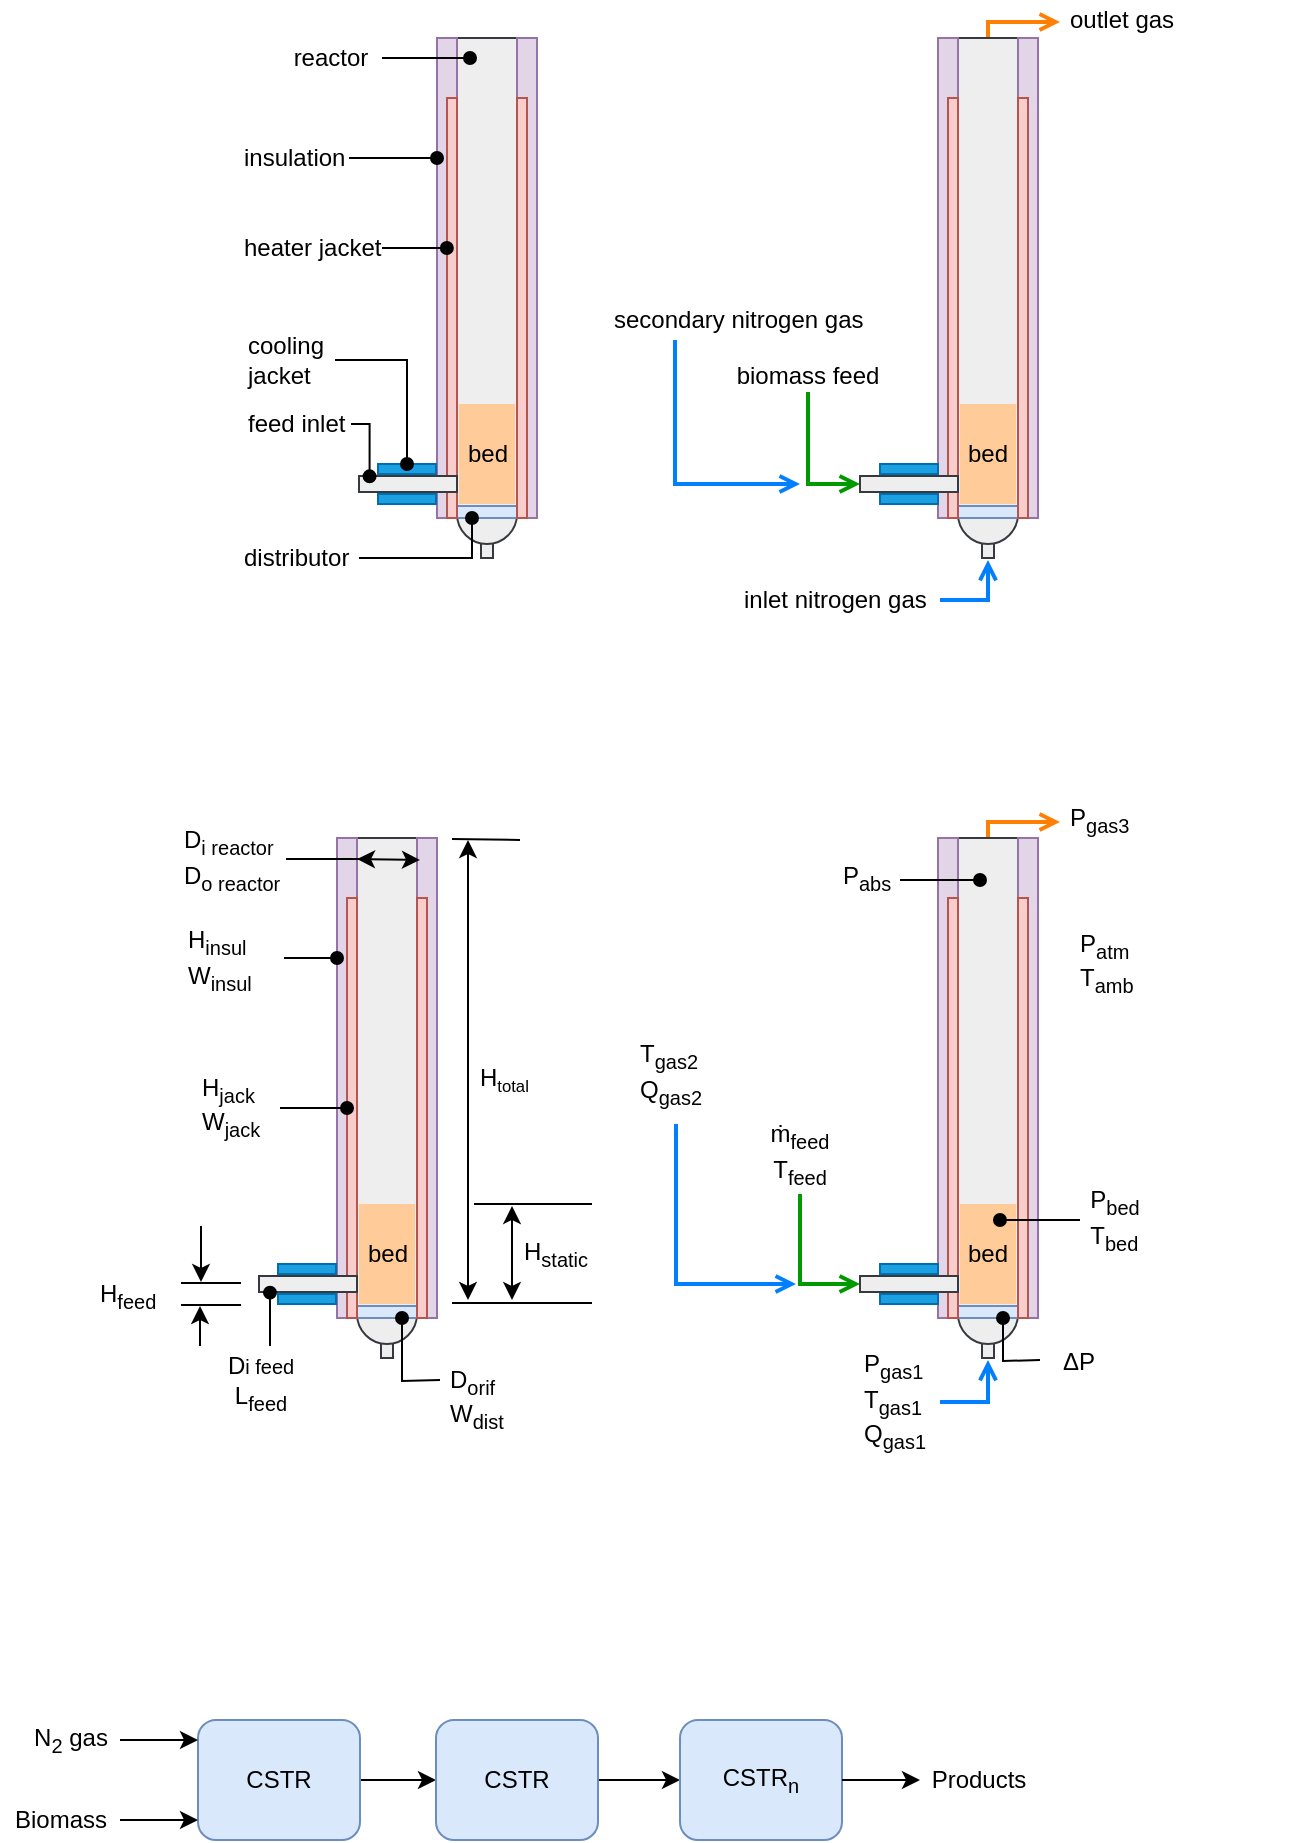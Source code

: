 <mxfile version="15.3.1" type="device"><diagram id="4ad51fd3-70ff-a4e5-f677-8db5c6e52edb" name="Page-1"><mxGraphModel dx="830" dy="708" grid="1" gridSize="10" guides="1" tooltips="1" connect="1" arrows="1" fold="1" page="1" pageScale="1" pageWidth="850" pageHeight="1100" background="#ffffff" math="0" shadow="0"><root><mxCell id="0"/><mxCell id="1" parent="0"/><mxCell id="55" style="edgeStyle=orthogonalEdgeStyle;rounded=0;html=1;exitX=0.5;exitY=0;endArrow=open;endFill=0;jettySize=auto;orthogonalLoop=1;fontSize=12;strokeColor=#FF8000;strokeWidth=2;" parent="1" edge="1"><mxGeometry relative="1" as="geometry"><Array as="points"><mxPoint x="594" y="71"/></Array><mxPoint x="630" y="71" as="targetPoint"/><mxPoint x="594" y="81" as="sourcePoint"/></mxGeometry></mxCell><mxCell id="58" style="edgeStyle=orthogonalEdgeStyle;rounded=0;html=1;entryX=0;entryY=0.5;startArrow=none;startFill=0;endArrow=open;endFill=0;jettySize=auto;orthogonalLoop=1;fontSize=12;exitX=0.5;exitY=1;fillColor=#ffcccc;strokeColor=#009900;strokeWidth=2;entryDx=0;entryDy=0;" parent="1" source="87" target="SjEWDNqRwHLaJAP08Qvx-151" edge="1"><mxGeometry relative="1" as="geometry"><mxPoint x="407" y="-206.882" as="sourcePoint"/></mxGeometry></mxCell><mxCell id="83" value="&lt;div style=&quot;text-align: left&quot;&gt;&lt;span&gt;outlet gas&lt;/span&gt;&lt;/div&gt;" style="text;html=1;strokeColor=none;fillColor=none;align=left;verticalAlign=middle;whiteSpace=wrap;rounded=0;fontSize=12;" parent="1" vertex="1"><mxGeometry x="633" y="60" width="70" height="20" as="geometry"/></mxCell><mxCell id="87" value="biomass feed&lt;br&gt;" style="text;html=1;strokeColor=none;fillColor=none;align=center;verticalAlign=middle;whiteSpace=wrap;rounded=0;fontSize=12;" parent="1" vertex="1"><mxGeometry x="444" y="240" width="120" height="16" as="geometry"/></mxCell><mxCell id="88" value="inlet nitrogen gas&lt;br&gt;" style="text;html=1;strokeColor=none;fillColor=none;align=left;verticalAlign=middle;whiteSpace=wrap;rounded=0;fontSize=12;" parent="1" vertex="1"><mxGeometry x="470" y="350" width="100" height="20" as="geometry"/></mxCell><mxCell id="SjEWDNqRwHLaJAP08Qvx-155" style="edgeStyle=orthogonalEdgeStyle;rounded=0;orthogonalLoop=1;jettySize=auto;html=1;exitX=0.25;exitY=1;exitDx=0;exitDy=0;endArrow=open;endFill=0;strokeColor=#007FFF;strokeWidth=2;fontSize=12;" parent="1" source="T4UXNO0-VUE7IAKGCVnR-90" edge="1"><mxGeometry relative="1" as="geometry"><mxPoint x="500" y="302" as="targetPoint"/><Array as="points"><mxPoint x="438" y="302"/></Array><mxPoint x="437.833" y="199.667" as="sourcePoint"/></mxGeometry></mxCell><mxCell id="T4UXNO0-VUE7IAKGCVnR-90" value="secondary nitrogen gas&lt;br&gt;" style="text;html=1;strokeColor=none;fillColor=none;align=left;verticalAlign=middle;whiteSpace=wrap;rounded=0;fontSize=12;" parent="1" vertex="1"><mxGeometry x="405" y="210" width="130" height="20" as="geometry"/></mxCell><mxCell id="SjEWDNqRwHLaJAP08Qvx-96" value="&lt;div style=&quot;text-align: center&quot;&gt;&lt;span&gt;reactor&lt;/span&gt;&lt;/div&gt;" style="text;html=1;strokeColor=none;fillColor=none;align=center;verticalAlign=middle;whiteSpace=wrap;rounded=0;fontSize=12;" parent="1" vertex="1"><mxGeometry x="240" y="79" width="51" height="20" as="geometry"/></mxCell><mxCell id="SjEWDNqRwHLaJAP08Qvx-98" value="insulation&lt;br&gt;" style="text;html=1;strokeColor=none;fillColor=none;align=left;verticalAlign=middle;whiteSpace=wrap;rounded=0;fontSize=12;" parent="1" vertex="1"><mxGeometry x="219.5" y="129" width="55" height="20" as="geometry"/></mxCell><mxCell id="SjEWDNqRwHLaJAP08Qvx-100" value="heater jacket" style="text;html=1;strokeColor=none;fillColor=none;align=left;verticalAlign=middle;whiteSpace=wrap;rounded=0;fontSize=12;" parent="1" vertex="1"><mxGeometry x="220" y="174" width="71" height="20" as="geometry"/></mxCell><mxCell id="SjEWDNqRwHLaJAP08Qvx-104" value="feed inlet" style="text;html=1;strokeColor=none;fillColor=none;align=left;verticalAlign=middle;whiteSpace=wrap;rounded=0;fontSize=12;" parent="1" vertex="1"><mxGeometry x="221.5" y="262" width="54" height="20" as="geometry"/></mxCell><mxCell id="SjEWDNqRwHLaJAP08Qvx-115" value="distributor" style="text;html=1;strokeColor=none;fillColor=none;align=left;verticalAlign=middle;whiteSpace=wrap;rounded=0;fontSize=12;" parent="1" vertex="1"><mxGeometry x="219.5" y="329" width="60" height="20" as="geometry"/></mxCell><mxCell id="SjEWDNqRwHLaJAP08Qvx-137" style="rounded=0;orthogonalLoop=1;jettySize=auto;html=1;exitX=0.5;exitY=0;exitDx=0;exitDy=0;entryX=0.25;entryY=1;entryDx=0;entryDy=0;endArrow=oval;endFill=1;fontSize=12;" parent="1" edge="1"><mxGeometry relative="1" as="geometry"><mxPoint x="353" y="610" as="sourcePoint"/></mxGeometry></mxCell><mxCell id="90" style="edgeStyle=orthogonalEdgeStyle;rounded=0;html=1;exitX=1;exitY=0.5;startArrow=none;startFill=0;endArrow=open;endFill=0;endSize=6;jettySize=auto;orthogonalLoop=1;fontSize=12;fillColor=#0050ef;strokeColor=#007FFF;strokeWidth=2;exitDx=0;exitDy=0;" parent="1" source="88" edge="1"><mxGeometry relative="1" as="geometry"><mxPoint x="570" y="390" as="sourcePoint"/><mxPoint x="594" y="340" as="targetPoint"/></mxGeometry></mxCell><mxCell id="SjEWDNqRwHLaJAP08Qvx-93" value="" style="rounded=0;whiteSpace=wrap;html=1;fillColor=#eeeeee;strokeColor=#36393d;" parent="1" vertex="1"><mxGeometry x="340.5" y="329" width="6" height="10" as="geometry"/></mxCell><mxCell id="SjEWDNqRwHLaJAP08Qvx-90" value="" style="ellipse;whiteSpace=wrap;html=1;aspect=fixed;fillColor=#eeeeee;strokeColor=#36393d;" parent="1" vertex="1"><mxGeometry x="328.5" y="302" width="30" height="30" as="geometry"/></mxCell><mxCell id="hAbOn82u2YmF8EZEdSJt-90" value="" style="rounded=0;whiteSpace=wrap;html=1;fillColor=#eeeeee;strokeColor=#36393d;" parent="1" vertex="1"><mxGeometry x="328.5" y="79" width="30" height="240" as="geometry"/></mxCell><mxCell id="hAbOn82u2YmF8EZEdSJt-91" value="" style="rounded=0;whiteSpace=wrap;html=1;fillColor=#e1d5e7;strokeColor=#9673a6;" parent="1" vertex="1"><mxGeometry x="358.5" y="79" width="10" height="240" as="geometry"/></mxCell><mxCell id="hAbOn82u2YmF8EZEdSJt-92" value="" style="rounded=0;whiteSpace=wrap;html=1;fillColor=#e1d5e7;strokeColor=#9673a6;" parent="1" vertex="1"><mxGeometry x="318.5" y="79" width="10" height="240" as="geometry"/></mxCell><mxCell id="hAbOn82u2YmF8EZEdSJt-93" value="" style="rounded=0;whiteSpace=wrap;html=1;fillColor=#dae8fc;fontSize=12;align=left;strokeColor=#6c8ebf;" parent="1" vertex="1"><mxGeometry x="328.5" y="313" width="30" height="6" as="geometry"/></mxCell><mxCell id="hAbOn82u2YmF8EZEdSJt-95" value="" style="rounded=0;whiteSpace=wrap;html=1;fillColor=#f8cecc;strokeColor=#b85450;" parent="1" vertex="1"><mxGeometry x="358.5" y="109" width="5" height="210" as="geometry"/></mxCell><mxCell id="hAbOn82u2YmF8EZEdSJt-96" value="" style="rounded=0;whiteSpace=wrap;html=1;fillColor=#f8cecc;strokeColor=#b85450;" parent="1" vertex="1"><mxGeometry x="323.5" y="109" width="5" height="210" as="geometry"/></mxCell><mxCell id="hAbOn82u2YmF8EZEdSJt-97" value="bed" style="rounded=0;whiteSpace=wrap;html=1;fontSize=12;align=center;fillColor=#FFCC99;strokeColor=none;" parent="1" vertex="1"><mxGeometry x="329.5" y="262" width="28" height="50" as="geometry"/></mxCell><mxCell id="hAbOn82u2YmF8EZEdSJt-98" value="" style="rounded=0;whiteSpace=wrap;html=1;fillColor=#eeeeee;strokeColor=#36393d;" parent="1" vertex="1"><mxGeometry x="279.5" y="298" width="49" height="8" as="geometry"/></mxCell><mxCell id="SjEWDNqRwHLaJAP08Qvx-142" value="" style="rounded=0;whiteSpace=wrap;html=1;fillColor=#eeeeee;strokeColor=#36393d;" parent="1" vertex="1"><mxGeometry x="591" y="329" width="6" height="10" as="geometry"/></mxCell><mxCell id="SjEWDNqRwHLaJAP08Qvx-143" value="" style="ellipse;whiteSpace=wrap;html=1;aspect=fixed;fillColor=#eeeeee;strokeColor=#36393d;" parent="1" vertex="1"><mxGeometry x="579" y="302" width="30" height="30" as="geometry"/></mxCell><mxCell id="SjEWDNqRwHLaJAP08Qvx-144" value="" style="rounded=0;whiteSpace=wrap;html=1;fillColor=#eeeeee;strokeColor=#36393d;" parent="1" vertex="1"><mxGeometry x="579" y="79" width="30" height="240" as="geometry"/></mxCell><mxCell id="SjEWDNqRwHLaJAP08Qvx-145" value="" style="rounded=0;whiteSpace=wrap;html=1;fillColor=#e1d5e7;strokeColor=#9673a6;" parent="1" vertex="1"><mxGeometry x="609" y="79" width="10" height="240" as="geometry"/></mxCell><mxCell id="SjEWDNqRwHLaJAP08Qvx-146" value="" style="rounded=0;whiteSpace=wrap;html=1;fillColor=#e1d5e7;strokeColor=#9673a6;" parent="1" vertex="1"><mxGeometry x="569" y="79" width="10" height="240" as="geometry"/></mxCell><mxCell id="SjEWDNqRwHLaJAP08Qvx-147" value="" style="rounded=0;whiteSpace=wrap;html=1;fillColor=#dae8fc;fontSize=12;align=left;strokeColor=#6c8ebf;" parent="1" vertex="1"><mxGeometry x="579" y="313" width="30" height="6" as="geometry"/></mxCell><mxCell id="SjEWDNqRwHLaJAP08Qvx-148" value="" style="rounded=0;whiteSpace=wrap;html=1;fillColor=#f8cecc;strokeColor=#b85450;" parent="1" vertex="1"><mxGeometry x="609" y="109" width="5" height="210" as="geometry"/></mxCell><mxCell id="SjEWDNqRwHLaJAP08Qvx-149" value="" style="rounded=0;whiteSpace=wrap;html=1;fillColor=#f8cecc;strokeColor=#b85450;" parent="1" vertex="1"><mxGeometry x="574" y="109" width="5" height="210" as="geometry"/></mxCell><mxCell id="SjEWDNqRwHLaJAP08Qvx-150" value="bed" style="rounded=0;whiteSpace=wrap;html=1;fontSize=12;align=center;fillColor=#FFCC99;strokeColor=none;" parent="1" vertex="1"><mxGeometry x="580" y="262" width="28" height="50" as="geometry"/></mxCell><mxCell id="SjEWDNqRwHLaJAP08Qvx-151" value="" style="rounded=0;whiteSpace=wrap;html=1;fillColor=#eeeeee;strokeColor=#36393d;" parent="1" vertex="1"><mxGeometry x="530" y="298" width="49" height="8" as="geometry"/></mxCell><mxCell id="SjEWDNqRwHLaJAP08Qvx-113" value="" style="endArrow=oval;html=1;fontSize=12;exitX=1;exitY=0.5;exitDx=0;exitDy=0;endFill=1;" parent="1" source="SjEWDNqRwHLaJAP08Qvx-96" edge="1"><mxGeometry width="50" height="50" relative="1" as="geometry"><mxPoint x="180" y="420" as="sourcePoint"/><mxPoint x="335" y="89" as="targetPoint"/></mxGeometry></mxCell><mxCell id="SjEWDNqRwHLaJAP08Qvx-114" style="edgeStyle=orthogonalEdgeStyle;rounded=0;orthogonalLoop=1;jettySize=auto;html=1;exitX=1;exitY=0.5;exitDx=0;exitDy=0;endArrow=oval;endFill=1;fontSize=12;entryX=0;entryY=0.25;entryDx=0;entryDy=0;" parent="1" source="SjEWDNqRwHLaJAP08Qvx-98" target="hAbOn82u2YmF8EZEdSJt-92" edge="1"><mxGeometry relative="1" as="geometry"><mxPoint x="320" y="140" as="targetPoint"/></mxGeometry></mxCell><mxCell id="NOLON01E7DxUHI6wluDE-100" style="edgeStyle=orthogonalEdgeStyle;rounded=0;orthogonalLoop=1;jettySize=auto;html=1;exitX=1;exitY=0.5;exitDx=0;exitDy=0;entryX=0.25;entryY=1;entryDx=0;entryDy=0;endArrow=oval;endFill=1;" parent="1" source="SjEWDNqRwHLaJAP08Qvx-115" target="hAbOn82u2YmF8EZEdSJt-93" edge="1"><mxGeometry relative="1" as="geometry"/></mxCell><mxCell id="Pocthc17qIwH0nj-Cprf-90" style="edgeStyle=orthogonalEdgeStyle;rounded=0;orthogonalLoop=1;jettySize=auto;html=1;exitX=1;exitY=0.5;exitDx=0;exitDy=0;entryX=0;entryY=0.5;entryDx=0;entryDy=0;endArrow=oval;endFill=1;" parent="1" source="SjEWDNqRwHLaJAP08Qvx-100" edge="1"><mxGeometry relative="1" as="geometry"><mxPoint x="323.414" y="184.034" as="targetPoint"/></mxGeometry></mxCell><mxCell id="lckenigirCeKDrySa6JL-90" value="" style="rounded=0;whiteSpace=wrap;html=1;fillColor=#1ba1e2;strokeColor=#006EAF;fontColor=#ffffff;" parent="1" vertex="1"><mxGeometry x="289" y="292" width="29" height="5" as="geometry"/></mxCell><mxCell id="lckenigirCeKDrySa6JL-91" value="" style="rounded=0;whiteSpace=wrap;html=1;fillColor=#1ba1e2;strokeColor=#006EAF;fontColor=#ffffff;" parent="1" vertex="1"><mxGeometry x="289" y="307" width="29" height="5" as="geometry"/></mxCell><mxCell id="lckenigirCeKDrySa6JL-94" style="edgeStyle=orthogonalEdgeStyle;rounded=0;orthogonalLoop=1;jettySize=auto;html=1;exitX=1;exitY=0.5;exitDx=0;exitDy=0;entryX=0.108;entryY=0.022;entryDx=0;entryDy=0;entryPerimeter=0;endArrow=oval;endFill=1;" parent="1" source="SjEWDNqRwHLaJAP08Qvx-104" target="hAbOn82u2YmF8EZEdSJt-98" edge="1"><mxGeometry relative="1" as="geometry"/></mxCell><mxCell id="lckenigirCeKDrySa6JL-96" style="edgeStyle=orthogonalEdgeStyle;rounded=0;orthogonalLoop=1;jettySize=auto;html=1;exitX=1;exitY=0.5;exitDx=0;exitDy=0;entryX=0.5;entryY=0;entryDx=0;entryDy=0;endArrow=oval;endFill=1;" parent="1" source="lckenigirCeKDrySa6JL-95" target="lckenigirCeKDrySa6JL-90" edge="1"><mxGeometry relative="1" as="geometry"/></mxCell><mxCell id="lckenigirCeKDrySa6JL-95" value="cooling&lt;br&gt;jacket&lt;br&gt;" style="text;html=1;strokeColor=none;fillColor=none;align=left;verticalAlign=middle;whiteSpace=wrap;rounded=0;fontSize=12;" parent="1" vertex="1"><mxGeometry x="221.5" y="230" width="46" height="20" as="geometry"/></mxCell><mxCell id="lckenigirCeKDrySa6JL-97" value="" style="rounded=0;whiteSpace=wrap;html=1;fillColor=#1ba1e2;strokeColor=#006EAF;fontColor=#ffffff;" parent="1" vertex="1"><mxGeometry x="540" y="307" width="29" height="5" as="geometry"/></mxCell><mxCell id="lckenigirCeKDrySa6JL-98" value="" style="rounded=0;whiteSpace=wrap;html=1;fillColor=#1ba1e2;strokeColor=#006EAF;fontColor=#ffffff;" parent="1" vertex="1"><mxGeometry x="540" y="292" width="29" height="5" as="geometry"/></mxCell><mxCell id="XcNy8HgFkYAePcjK_1Oy-90" style="edgeStyle=orthogonalEdgeStyle;rounded=0;html=1;exitX=0.5;exitY=0;endArrow=open;endFill=0;jettySize=auto;orthogonalLoop=1;fontSize=12;strokeColor=#FF8000;strokeWidth=2;" parent="1" edge="1"><mxGeometry relative="1" as="geometry"><Array as="points"><mxPoint x="594" y="471"/></Array><mxPoint x="630" y="471" as="targetPoint"/><mxPoint x="594" y="481" as="sourcePoint"/></mxGeometry></mxCell><mxCell id="XcNy8HgFkYAePcjK_1Oy-91" style="edgeStyle=orthogonalEdgeStyle;rounded=0;html=1;entryX=0;entryY=0.5;startArrow=none;startFill=0;endArrow=open;endFill=0;jettySize=auto;orthogonalLoop=1;fontSize=12;exitX=0.5;exitY=1;fillColor=#ffcccc;strokeColor=#009900;strokeWidth=2;entryDx=0;entryDy=0;" parent="1" source="XcNy8HgFkYAePcjK_1Oy-93" target="XcNy8HgFkYAePcjK_1Oy-118" edge="1"><mxGeometry relative="1" as="geometry"><mxPoint x="407" y="193.118" as="sourcePoint"/></mxGeometry></mxCell><mxCell id="XcNy8HgFkYAePcjK_1Oy-92" value="&lt;div style=&quot;text-align: left&quot;&gt;P&lt;sub&gt;gas3&lt;/sub&gt;&lt;/div&gt;" style="text;html=1;strokeColor=none;fillColor=none;align=left;verticalAlign=middle;whiteSpace=wrap;rounded=0;fontSize=12;" parent="1" vertex="1"><mxGeometry x="633" y="460" width="122" height="20" as="geometry"/></mxCell><mxCell id="XcNy8HgFkYAePcjK_1Oy-93" value="ṁ&lt;sub&gt;feed&lt;/sub&gt;&lt;br&gt;T&lt;sub&gt;feed&lt;/sub&gt;" style="text;html=1;strokeColor=none;fillColor=none;align=center;verticalAlign=bottom;whiteSpace=wrap;rounded=0;fontSize=12;" parent="1" vertex="1"><mxGeometry x="470" y="621" width="60" height="36" as="geometry"/></mxCell><mxCell id="XcNy8HgFkYAePcjK_1Oy-94" value="P&lt;sub&gt;gas1&lt;/sub&gt;&lt;br&gt;T&lt;sub&gt;gas1&lt;/sub&gt;&lt;br&gt;Q&lt;sub&gt;gas1&lt;/sub&gt;" style="text;html=1;strokeColor=none;fillColor=none;align=left;verticalAlign=middle;whiteSpace=wrap;rounded=0;fontSize=12;" parent="1" vertex="1"><mxGeometry x="530" y="735" width="40" height="52" as="geometry"/></mxCell><mxCell id="XcNy8HgFkYAePcjK_1Oy-96" value="T&lt;sub&gt;gas2&lt;/sub&gt;&lt;br&gt;Q&lt;sub&gt;gas2&lt;/sub&gt;" style="text;html=1;strokeColor=none;fillColor=none;align=left;verticalAlign=middle;whiteSpace=wrap;rounded=0;fontSize=12;" parent="1" vertex="1"><mxGeometry x="418" y="572" width="40" height="49" as="geometry"/></mxCell><mxCell id="XcNy8HgFkYAePcjK_1Oy-97" value="&lt;div style=&quot;text-align: left&quot;&gt;D&lt;sub&gt;i reactor&lt;/sub&gt;&lt;/div&gt;&lt;div style=&quot;text-align: left&quot;&gt;D&lt;sub&gt;o reactor&lt;/sub&gt;&lt;/div&gt;" style="text;html=1;strokeColor=none;fillColor=none;align=left;verticalAlign=middle;whiteSpace=wrap;rounded=0;fontSize=12;" parent="1" vertex="1"><mxGeometry x="190" y="470" width="53" height="39" as="geometry"/></mxCell><mxCell id="XcNy8HgFkYAePcjK_1Oy-98" style="edgeStyle=orthogonalEdgeStyle;rounded=0;html=1;exitX=1;exitY=0.5;startArrow=none;startFill=0;endArrow=open;endFill=0;endSize=6;jettySize=auto;orthogonalLoop=1;fontSize=12;fillColor=#0050ef;strokeColor=#007FFF;strokeWidth=2;exitDx=0;exitDy=0;" parent="1" source="XcNy8HgFkYAePcjK_1Oy-94" edge="1"><mxGeometry relative="1" as="geometry"><mxPoint x="570" y="790" as="sourcePoint"/><mxPoint x="594" y="740" as="targetPoint"/></mxGeometry></mxCell><mxCell id="XcNy8HgFkYAePcjK_1Oy-99" value="" style="rounded=0;whiteSpace=wrap;html=1;fillColor=#eeeeee;strokeColor=#36393d;" parent="1" vertex="1"><mxGeometry x="290.5" y="729" width="6" height="10" as="geometry"/></mxCell><mxCell id="XcNy8HgFkYAePcjK_1Oy-100" value="" style="ellipse;whiteSpace=wrap;html=1;aspect=fixed;fillColor=#eeeeee;strokeColor=#36393d;" parent="1" vertex="1"><mxGeometry x="278.5" y="702" width="30" height="30" as="geometry"/></mxCell><mxCell id="XcNy8HgFkYAePcjK_1Oy-101" value="" style="rounded=0;whiteSpace=wrap;html=1;fillColor=#eeeeee;strokeColor=#36393d;" parent="1" vertex="1"><mxGeometry x="278.5" y="479" width="30" height="240" as="geometry"/></mxCell><mxCell id="XcNy8HgFkYAePcjK_1Oy-102" value="" style="rounded=0;whiteSpace=wrap;html=1;fillColor=#e1d5e7;strokeColor=#9673a6;" parent="1" vertex="1"><mxGeometry x="308.5" y="479" width="10" height="240" as="geometry"/></mxCell><mxCell id="XcNy8HgFkYAePcjK_1Oy-103" value="" style="rounded=0;whiteSpace=wrap;html=1;fillColor=#e1d5e7;strokeColor=#9673a6;" parent="1" vertex="1"><mxGeometry x="268.5" y="479" width="10" height="240" as="geometry"/></mxCell><mxCell id="XcNy8HgFkYAePcjK_1Oy-104" value="" style="rounded=0;whiteSpace=wrap;html=1;fillColor=#dae8fc;fontSize=12;align=left;strokeColor=#6c8ebf;" parent="1" vertex="1"><mxGeometry x="278.5" y="713" width="30" height="6" as="geometry"/></mxCell><mxCell id="XcNy8HgFkYAePcjK_1Oy-105" value="" style="rounded=0;whiteSpace=wrap;html=1;fillColor=#f8cecc;strokeColor=#b85450;" parent="1" vertex="1"><mxGeometry x="308.5" y="509" width="5" height="210" as="geometry"/></mxCell><mxCell id="XcNy8HgFkYAePcjK_1Oy-106" value="" style="rounded=0;whiteSpace=wrap;html=1;fillColor=#f8cecc;strokeColor=#b85450;" parent="1" vertex="1"><mxGeometry x="273.5" y="509" width="5" height="210" as="geometry"/></mxCell><mxCell id="XcNy8HgFkYAePcjK_1Oy-107" value="bed" style="rounded=0;whiteSpace=wrap;html=1;fontSize=12;align=center;fillColor=#FFCC99;strokeColor=none;" parent="1" vertex="1"><mxGeometry x="279.5" y="662" width="28" height="50" as="geometry"/></mxCell><mxCell id="XcNy8HgFkYAePcjK_1Oy-108" value="" style="rounded=0;whiteSpace=wrap;html=1;fillColor=#eeeeee;strokeColor=#36393d;" parent="1" vertex="1"><mxGeometry x="229.5" y="698" width="49" height="8" as="geometry"/></mxCell><mxCell id="XcNy8HgFkYAePcjK_1Oy-109" value="" style="rounded=0;whiteSpace=wrap;html=1;fillColor=#eeeeee;strokeColor=#36393d;" parent="1" vertex="1"><mxGeometry x="591" y="729" width="6" height="10" as="geometry"/></mxCell><mxCell id="XcNy8HgFkYAePcjK_1Oy-110" value="" style="ellipse;whiteSpace=wrap;html=1;aspect=fixed;fillColor=#eeeeee;strokeColor=#36393d;" parent="1" vertex="1"><mxGeometry x="579" y="702" width="30" height="30" as="geometry"/></mxCell><mxCell id="XcNy8HgFkYAePcjK_1Oy-111" value="" style="rounded=0;whiteSpace=wrap;html=1;fillColor=#eeeeee;strokeColor=#36393d;" parent="1" vertex="1"><mxGeometry x="579" y="479" width="30" height="240" as="geometry"/></mxCell><mxCell id="XcNy8HgFkYAePcjK_1Oy-112" value="" style="rounded=0;whiteSpace=wrap;html=1;fillColor=#e1d5e7;strokeColor=#9673a6;" parent="1" vertex="1"><mxGeometry x="609" y="479" width="10" height="240" as="geometry"/></mxCell><mxCell id="XcNy8HgFkYAePcjK_1Oy-113" value="" style="rounded=0;whiteSpace=wrap;html=1;fillColor=#e1d5e7;strokeColor=#9673a6;" parent="1" vertex="1"><mxGeometry x="569" y="479" width="10" height="240" as="geometry"/></mxCell><mxCell id="XcNy8HgFkYAePcjK_1Oy-114" value="" style="rounded=0;whiteSpace=wrap;html=1;fillColor=#dae8fc;fontSize=12;align=left;strokeColor=#6c8ebf;" parent="1" vertex="1"><mxGeometry x="579" y="713" width="30" height="6" as="geometry"/></mxCell><mxCell id="XcNy8HgFkYAePcjK_1Oy-115" value="" style="rounded=0;whiteSpace=wrap;html=1;fillColor=#f8cecc;strokeColor=#b85450;" parent="1" vertex="1"><mxGeometry x="609" y="509" width="5" height="210" as="geometry"/></mxCell><mxCell id="XcNy8HgFkYAePcjK_1Oy-116" value="" style="rounded=0;whiteSpace=wrap;html=1;fillColor=#f8cecc;strokeColor=#b85450;" parent="1" vertex="1"><mxGeometry x="574" y="509" width="5" height="210" as="geometry"/></mxCell><mxCell id="XcNy8HgFkYAePcjK_1Oy-117" value="bed" style="rounded=0;whiteSpace=wrap;html=1;fontSize=12;align=center;fillColor=#FFCC99;strokeColor=none;" parent="1" vertex="1"><mxGeometry x="580" y="662" width="28" height="50" as="geometry"/></mxCell><mxCell id="XcNy8HgFkYAePcjK_1Oy-118" value="" style="rounded=0;whiteSpace=wrap;html=1;fillColor=#eeeeee;strokeColor=#36393d;" parent="1" vertex="1"><mxGeometry x="530" y="698" width="49" height="8" as="geometry"/></mxCell><mxCell id="XcNy8HgFkYAePcjK_1Oy-119" value="" style="rounded=0;whiteSpace=wrap;html=1;fillColor=#1ba1e2;strokeColor=#006EAF;fontColor=#ffffff;" parent="1" vertex="1"><mxGeometry x="239" y="692" width="29" height="5" as="geometry"/></mxCell><mxCell id="XcNy8HgFkYAePcjK_1Oy-120" value="" style="rounded=0;whiteSpace=wrap;html=1;fillColor=#1ba1e2;strokeColor=#006EAF;fontColor=#ffffff;" parent="1" vertex="1"><mxGeometry x="239" y="707" width="29" height="5" as="geometry"/></mxCell><mxCell id="XcNy8HgFkYAePcjK_1Oy-121" value="" style="rounded=0;whiteSpace=wrap;html=1;fillColor=#1ba1e2;strokeColor=#006EAF;fontColor=#ffffff;" parent="1" vertex="1"><mxGeometry x="540" y="707" width="29" height="5" as="geometry"/></mxCell><mxCell id="XcNy8HgFkYAePcjK_1Oy-122" value="" style="rounded=0;whiteSpace=wrap;html=1;fillColor=#1ba1e2;strokeColor=#006EAF;fontColor=#ffffff;" parent="1" vertex="1"><mxGeometry x="540" y="692" width="29" height="5" as="geometry"/></mxCell><mxCell id="XcNy8HgFkYAePcjK_1Oy-123" value="" style="endArrow=classic;startArrow=classic;html=1;" parent="1" edge="1"><mxGeometry width="50" height="50" relative="1" as="geometry"><mxPoint x="278.5" y="489.5" as="sourcePoint"/><mxPoint x="310" y="490" as="targetPoint"/></mxGeometry></mxCell><mxCell id="XcNy8HgFkYAePcjK_1Oy-124" style="edgeStyle=orthogonalEdgeStyle;rounded=0;orthogonalLoop=1;jettySize=auto;html=1;exitX=1;exitY=0.5;exitDx=0;exitDy=0;entryX=1.267;entryY=0.044;entryDx=0;entryDy=0;entryPerimeter=0;endArrow=none;endFill=0;" parent="1" source="XcNy8HgFkYAePcjK_1Oy-97" target="XcNy8HgFkYAePcjK_1Oy-103" edge="1"><mxGeometry relative="1" as="geometry"/></mxCell><mxCell id="XcNy8HgFkYAePcjK_1Oy-125" value="" style="endArrow=none;html=1;" parent="1" edge="1"><mxGeometry width="50" height="50" relative="1" as="geometry"><mxPoint x="337" y="662" as="sourcePoint"/><mxPoint x="396" y="662" as="targetPoint"/></mxGeometry></mxCell><mxCell id="XcNy8HgFkYAePcjK_1Oy-126" value="" style="endArrow=none;html=1;" parent="1" edge="1"><mxGeometry width="50" height="50" relative="1" as="geometry"><mxPoint x="326" y="711.5" as="sourcePoint"/><mxPoint x="396" y="711.5" as="targetPoint"/></mxGeometry></mxCell><mxCell id="XcNy8HgFkYAePcjK_1Oy-127" value="" style="endArrow=classic;startArrow=classic;html=1;" parent="1" edge="1"><mxGeometry width="50" height="50" relative="1" as="geometry"><mxPoint x="356" y="710" as="sourcePoint"/><mxPoint x="356" y="663" as="targetPoint"/></mxGeometry></mxCell><mxCell id="XcNy8HgFkYAePcjK_1Oy-128" value="H&lt;sub&gt;static&lt;/sub&gt;" style="text;html=1;resizable=0;points=[];align=left;verticalAlign=middle;labelBackgroundColor=#ffffff;" parent="XcNy8HgFkYAePcjK_1Oy-127" vertex="1" connectable="0"><mxGeometry x="-0.03" y="1" relative="1" as="geometry"><mxPoint x="5" as="offset"/></mxGeometry></mxCell><mxCell id="XcNy8HgFkYAePcjK_1Oy-129" value="" style="endArrow=classic;startArrow=classic;html=1;" parent="1" edge="1"><mxGeometry width="50" height="50" relative="1" as="geometry"><mxPoint x="334" y="710" as="sourcePoint"/><mxPoint x="334" y="480" as="targetPoint"/></mxGeometry></mxCell><mxCell id="XcNy8HgFkYAePcjK_1Oy-130" value="H&lt;span style=&quot;font-size: 10px&quot;&gt;&lt;sub&gt;total&lt;/sub&gt;&lt;/span&gt;" style="text;html=1;resizable=0;points=[];align=left;verticalAlign=middle;labelBackgroundColor=#ffffff;" parent="XcNy8HgFkYAePcjK_1Oy-129" vertex="1" connectable="0"><mxGeometry x="-0.03" y="1" relative="1" as="geometry"><mxPoint x="5" as="offset"/></mxGeometry></mxCell><mxCell id="XcNy8HgFkYAePcjK_1Oy-131" value="" style="endArrow=none;html=1;" parent="1" edge="1"><mxGeometry width="50" height="50" relative="1" as="geometry"><mxPoint x="326" y="479.5" as="sourcePoint"/><mxPoint x="360" y="480" as="targetPoint"/></mxGeometry></mxCell><mxCell id="XcNy8HgFkYAePcjK_1Oy-132" value="" style="endArrow=none;html=1;" parent="1" edge="1"><mxGeometry width="50" height="50" relative="1" as="geometry"><mxPoint x="190.5" y="701.5" as="sourcePoint"/><mxPoint x="220.5" y="701.5" as="targetPoint"/></mxGeometry></mxCell><mxCell id="XcNy8HgFkYAePcjK_1Oy-133" value="" style="endArrow=none;html=1;" parent="1" edge="1"><mxGeometry width="50" height="50" relative="1" as="geometry"><mxPoint x="190.5" y="712.5" as="sourcePoint"/><mxPoint x="220.5" y="712.5" as="targetPoint"/></mxGeometry></mxCell><mxCell id="XcNy8HgFkYAePcjK_1Oy-134" value="" style="endArrow=classic;html=1;verticalAlign=bottom;" parent="1" edge="1"><mxGeometry x="-1" y="-20" width="50" height="50" relative="1" as="geometry"><mxPoint x="200.5" y="673" as="sourcePoint"/><mxPoint x="200.5" y="701" as="targetPoint"/><mxPoint as="offset"/></mxGeometry></mxCell><mxCell id="XcNy8HgFkYAePcjK_1Oy-135" value="" style="endArrow=classic;html=1;" parent="1" edge="1"><mxGeometry width="50" height="50" relative="1" as="geometry"><mxPoint x="200" y="733" as="sourcePoint"/><mxPoint x="200" y="713" as="targetPoint"/></mxGeometry></mxCell><mxCell id="XcNy8HgFkYAePcjK_1Oy-136" value="H&lt;sub&gt;feed&lt;/sub&gt;" style="text;html=1;resizable=0;points=[];autosize=1;align=left;verticalAlign=top;spacingTop=-4;" parent="1" vertex="1"><mxGeometry x="148" y="696.5" width="40" height="20" as="geometry"/></mxCell><mxCell id="XcNy8HgFkYAePcjK_1Oy-137" value="" style="endArrow=oval;html=1;entryX=0.25;entryY=1;entryDx=0;entryDy=0;endFill=1;" parent="1" edge="1"><mxGeometry width="50" height="50" relative="1" as="geometry"><mxPoint x="235" y="750" as="sourcePoint"/><mxPoint x="235" y="706.333" as="targetPoint"/></mxGeometry></mxCell><mxCell id="XcNy8HgFkYAePcjK_1Oy-138" value="&lt;sub&gt;&lt;span style=&quot;font-size: 12px&quot;&gt;D&lt;/span&gt;i feed&lt;/sub&gt;&lt;br&gt;L&lt;sub&gt;feed&lt;/sub&gt;" style="text;html=1;resizable=0;points=[];align=center;verticalAlign=middle;labelBackgroundColor=#ffffff;" parent="XcNy8HgFkYAePcjK_1Oy-137" vertex="1" connectable="0"><mxGeometry x="-0.336" y="1" relative="1" as="geometry"><mxPoint x="-4" y="14" as="offset"/></mxGeometry></mxCell><mxCell id="XcNy8HgFkYAePcjK_1Oy-139" value="" style="endArrow=oval;html=1;endFill=1;entryX=0;entryY=0.25;entryDx=0;entryDy=0;exitX=1.01;exitY=0.425;exitDx=0;exitDy=0;exitPerimeter=0;" parent="1" source="XcNy8HgFkYAePcjK_1Oy-140" target="XcNy8HgFkYAePcjK_1Oy-103" edge="1"><mxGeometry width="50" height="50" relative="1" as="geometry"><mxPoint x="240" y="539" as="sourcePoint"/><mxPoint x="274" y="561" as="targetPoint"/></mxGeometry></mxCell><mxCell id="XcNy8HgFkYAePcjK_1Oy-140" value="H&lt;sub&gt;insul&lt;br&gt;&lt;/sub&gt;W&lt;sub&gt;insul&lt;/sub&gt;" style="text;html=1;resizable=0;points=[];autosize=1;align=left;verticalAlign=middle;spacingTop=-4;" parent="1" vertex="1"><mxGeometry x="191.5" y="522" width="50" height="40" as="geometry"/></mxCell><mxCell id="XcNy8HgFkYAePcjK_1Oy-141" value="" style="endArrow=oval;html=1;entryX=0;entryY=0.5;entryDx=0;entryDy=0;endFill=1;" parent="1" target="XcNy8HgFkYAePcjK_1Oy-106" edge="1"><mxGeometry width="50" height="50" relative="1" as="geometry"><mxPoint x="240" y="614" as="sourcePoint"/><mxPoint x="215" y="585" as="targetPoint"/></mxGeometry></mxCell><mxCell id="XcNy8HgFkYAePcjK_1Oy-142" value="H&lt;sub&gt;jack&lt;/sub&gt;&lt;br&gt;W&lt;sub&gt;jack&lt;/sub&gt;" style="text;html=1;resizable=0;points=[];autosize=1;align=left;verticalAlign=top;spacingTop=-4;" parent="1" vertex="1"><mxGeometry x="199" y="594" width="40" height="40" as="geometry"/></mxCell><mxCell id="XcNy8HgFkYAePcjK_1Oy-143" value="" style="endArrow=oval;html=1;entryX=0.75;entryY=1;entryDx=0;entryDy=0;endFill=1;edgeStyle=orthogonalEdgeStyle;rounded=0;" parent="1" target="XcNy8HgFkYAePcjK_1Oy-104" edge="1"><mxGeometry width="50" height="50" relative="1" as="geometry"><mxPoint x="320" y="750" as="sourcePoint"/><mxPoint x="358.5" y="760" as="targetPoint"/></mxGeometry></mxCell><mxCell id="XcNy8HgFkYAePcjK_1Oy-144" value="D&lt;sub&gt;orif&lt;/sub&gt;&lt;br&gt;W&lt;sub&gt;dist&lt;/sub&gt;" style="text;html=1;resizable=0;points=[];autosize=1;align=left;verticalAlign=top;spacingTop=-4;" parent="1" vertex="1"><mxGeometry x="323" y="740" width="40" height="40" as="geometry"/></mxCell><mxCell id="XcNy8HgFkYAePcjK_1Oy-145" value="" style="endArrow=oval;html=1;endFill=1;" parent="1" edge="1"><mxGeometry width="50" height="50" relative="1" as="geometry"><mxPoint x="550" y="500" as="sourcePoint"/><mxPoint x="590" y="500" as="targetPoint"/></mxGeometry></mxCell><mxCell id="XcNy8HgFkYAePcjK_1Oy-146" value="&lt;div style=&quot;text-align: right&quot;&gt;P&lt;sub&gt;abs&lt;/sub&gt;&lt;/div&gt;" style="text;html=1;resizable=0;points=[];align=center;verticalAlign=middle;labelBackgroundColor=#ffffff;" parent="XcNy8HgFkYAePcjK_1Oy-145" vertex="1" connectable="0"><mxGeometry x="-0.525" y="1" relative="1" as="geometry"><mxPoint x="-27" as="offset"/></mxGeometry></mxCell><mxCell id="XcNy8HgFkYAePcjK_1Oy-147" value="P&lt;sub&gt;atm&lt;/sub&gt;&lt;br&gt;T&lt;sub&gt;amb&lt;/sub&gt;" style="text;html=1;resizable=0;points=[];autosize=1;align=left;verticalAlign=top;spacingTop=-4;" parent="1" vertex="1"><mxGeometry x="638" y="522" width="40" height="40" as="geometry"/></mxCell><mxCell id="XcNy8HgFkYAePcjK_1Oy-148" value="" style="endArrow=oval;html=1;endFill=1;entryX=0.714;entryY=0.16;entryDx=0;entryDy=0;entryPerimeter=0;" parent="1" target="XcNy8HgFkYAePcjK_1Oy-117" edge="1"><mxGeometry width="50" height="50" relative="1" as="geometry"><mxPoint x="640" y="670" as="sourcePoint"/><mxPoint x="743" y="662" as="targetPoint"/></mxGeometry></mxCell><mxCell id="XcNy8HgFkYAePcjK_1Oy-149" value="&lt;div style=&quot;text-align: left&quot;&gt;P&lt;sub&gt;bed&lt;/sub&gt;&lt;/div&gt;&lt;div style=&quot;text-align: left&quot;&gt;T&lt;sub&gt;bed&lt;/sub&gt;&lt;/div&gt;" style="text;html=1;resizable=0;points=[];align=center;verticalAlign=middle;labelBackgroundColor=#ffffff;" parent="XcNy8HgFkYAePcjK_1Oy-148" vertex="1" connectable="0"><mxGeometry x="-0.47" relative="1" as="geometry"><mxPoint x="27" as="offset"/></mxGeometry></mxCell><mxCell id="XcNy8HgFkYAePcjK_1Oy-150" value="" style="endArrow=oval;html=1;endFill=1;entryX=0.75;entryY=1;entryDx=0;entryDy=0;edgeStyle=orthogonalEdgeStyle;rounded=0;" parent="1" target="XcNy8HgFkYAePcjK_1Oy-114" edge="1"><mxGeometry width="50" height="50" relative="1" as="geometry"><mxPoint x="620" y="740" as="sourcePoint"/><mxPoint x="700" y="735" as="targetPoint"/></mxGeometry></mxCell><mxCell id="XcNy8HgFkYAePcjK_1Oy-151" value="ΔP" style="text;html=1;resizable=0;points=[];align=center;verticalAlign=middle;labelBackgroundColor=#ffffff;" parent="XcNy8HgFkYAePcjK_1Oy-150" vertex="1" connectable="0"><mxGeometry x="-0.469" y="-2" relative="1" as="geometry"><mxPoint x="29" y="2" as="offset"/></mxGeometry></mxCell><mxCell id="pvS125O6--jZpUIC_c2c-93" value="" style="edgeStyle=segmentEdgeStyle;endArrow=open;html=1;strokeWidth=2;strokeColor=#007FFF;rounded=0;endFill=0;" parent="1" edge="1"><mxGeometry width="50" height="50" relative="1" as="geometry"><mxPoint x="438" y="622" as="sourcePoint"/><mxPoint x="498" y="702" as="targetPoint"/><Array as="points"><mxPoint x="438" y="642"/><mxPoint x="438" y="702"/></Array></mxGeometry></mxCell><mxCell id="MYM_NRS8oiLa6a5iETp5-95" value="" style="edgeStyle=orthogonalEdgeStyle;rounded=0;orthogonalLoop=1;jettySize=auto;html=1;" parent="1" source="MYM_NRS8oiLa6a5iETp5-93" target="MYM_NRS8oiLa6a5iETp5-94" edge="1"><mxGeometry relative="1" as="geometry"/></mxCell><mxCell id="MYM_NRS8oiLa6a5iETp5-93" value="CSTR" style="rounded=1;whiteSpace=wrap;html=1;fillColor=#dae8fc;strokeColor=#6c8ebf;" parent="1" vertex="1"><mxGeometry x="199" y="920" width="81" height="60" as="geometry"/></mxCell><mxCell id="MYM_NRS8oiLa6a5iETp5-98" value="" style="edgeStyle=orthogonalEdgeStyle;rounded=0;orthogonalLoop=1;jettySize=auto;html=1;" parent="1" source="MYM_NRS8oiLa6a5iETp5-94" target="MYM_NRS8oiLa6a5iETp5-97" edge="1"><mxGeometry relative="1" as="geometry"/></mxCell><mxCell id="MYM_NRS8oiLa6a5iETp5-94" value="CSTR" style="rounded=1;whiteSpace=wrap;html=1;fillColor=#dae8fc;strokeColor=#6c8ebf;" parent="1" vertex="1"><mxGeometry x="318" y="920" width="81" height="60" as="geometry"/></mxCell><mxCell id="MYM_NRS8oiLa6a5iETp5-97" value="CSTR&lt;sub&gt;n&lt;/sub&gt;" style="rounded=1;whiteSpace=wrap;html=1;fillColor=#dae8fc;strokeColor=#6c8ebf;" parent="1" vertex="1"><mxGeometry x="440" y="920" width="81" height="60" as="geometry"/></mxCell><mxCell id="MYM_NRS8oiLa6a5iETp5-100" value="" style="endArrow=classic;html=1;exitX=1;exitY=0.5;exitDx=0;exitDy=0;" parent="1" source="MYM_NRS8oiLa6a5iETp5-97" edge="1"><mxGeometry width="50" height="50" relative="1" as="geometry"><mxPoint x="552.0" y="940" as="sourcePoint"/><mxPoint x="560" y="950" as="targetPoint"/></mxGeometry></mxCell><mxCell id="MYM_NRS8oiLa6a5iETp5-102" value="" style="endArrow=classic;html=1;entryX=0;entryY=0.5;entryDx=0;entryDy=0;" parent="1" edge="1"><mxGeometry width="50" height="50" relative="1" as="geometry"><mxPoint x="160.0" y="970" as="sourcePoint"/><mxPoint x="199" y="970" as="targetPoint"/></mxGeometry></mxCell><mxCell id="MYM_NRS8oiLa6a5iETp5-103" value="" style="endArrow=classic;html=1;entryX=0;entryY=0.5;entryDx=0;entryDy=0;" parent="1" edge="1"><mxGeometry width="50" height="50" relative="1" as="geometry"><mxPoint x="160.0" y="930" as="sourcePoint"/><mxPoint x="199" y="930" as="targetPoint"/></mxGeometry></mxCell><mxCell id="MYM_NRS8oiLa6a5iETp5-104" value="N&lt;sub&gt;2&lt;/sub&gt;&amp;nbsp;gas" style="text;html=1;align=center;verticalAlign=middle;resizable=0;points=[];autosize=1;strokeColor=none;fillColor=none;" parent="1" vertex="1"><mxGeometry x="110" y="920" width="50" height="20" as="geometry"/></mxCell><mxCell id="MYM_NRS8oiLa6a5iETp5-105" value="Biomass" style="text;html=1;align=center;verticalAlign=middle;resizable=0;points=[];autosize=1;strokeColor=none;fillColor=none;" parent="1" vertex="1"><mxGeometry x="100" y="960" width="60" height="20" as="geometry"/></mxCell><mxCell id="MYM_NRS8oiLa6a5iETp5-106" value="Products" style="text;html=1;align=center;verticalAlign=middle;resizable=0;points=[];autosize=1;strokeColor=none;fillColor=none;" parent="1" vertex="1"><mxGeometry x="559" y="940" width="60" height="20" as="geometry"/></mxCell></root></mxGraphModel></diagram></mxfile>